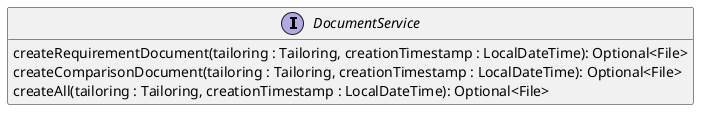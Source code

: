 @startuml TenantInterfaces.png
hide empty members

skinparam componentStyle uml2
'skinparam component {
'  BorderColor #grey
'  BackgroundColor #white
'}

interface DocumentService {
    createRequirementDocument(tailoring : Tailoring, creationTimestamp : LocalDateTime): Optional<File>
    createComparisonDocument(tailoring : Tailoring, creationTimestamp : LocalDateTime): Optional<File>
    createAll(tailoring : Tailoring, creationTimestamp : LocalDateTime): Optional<File>
}

@enduml